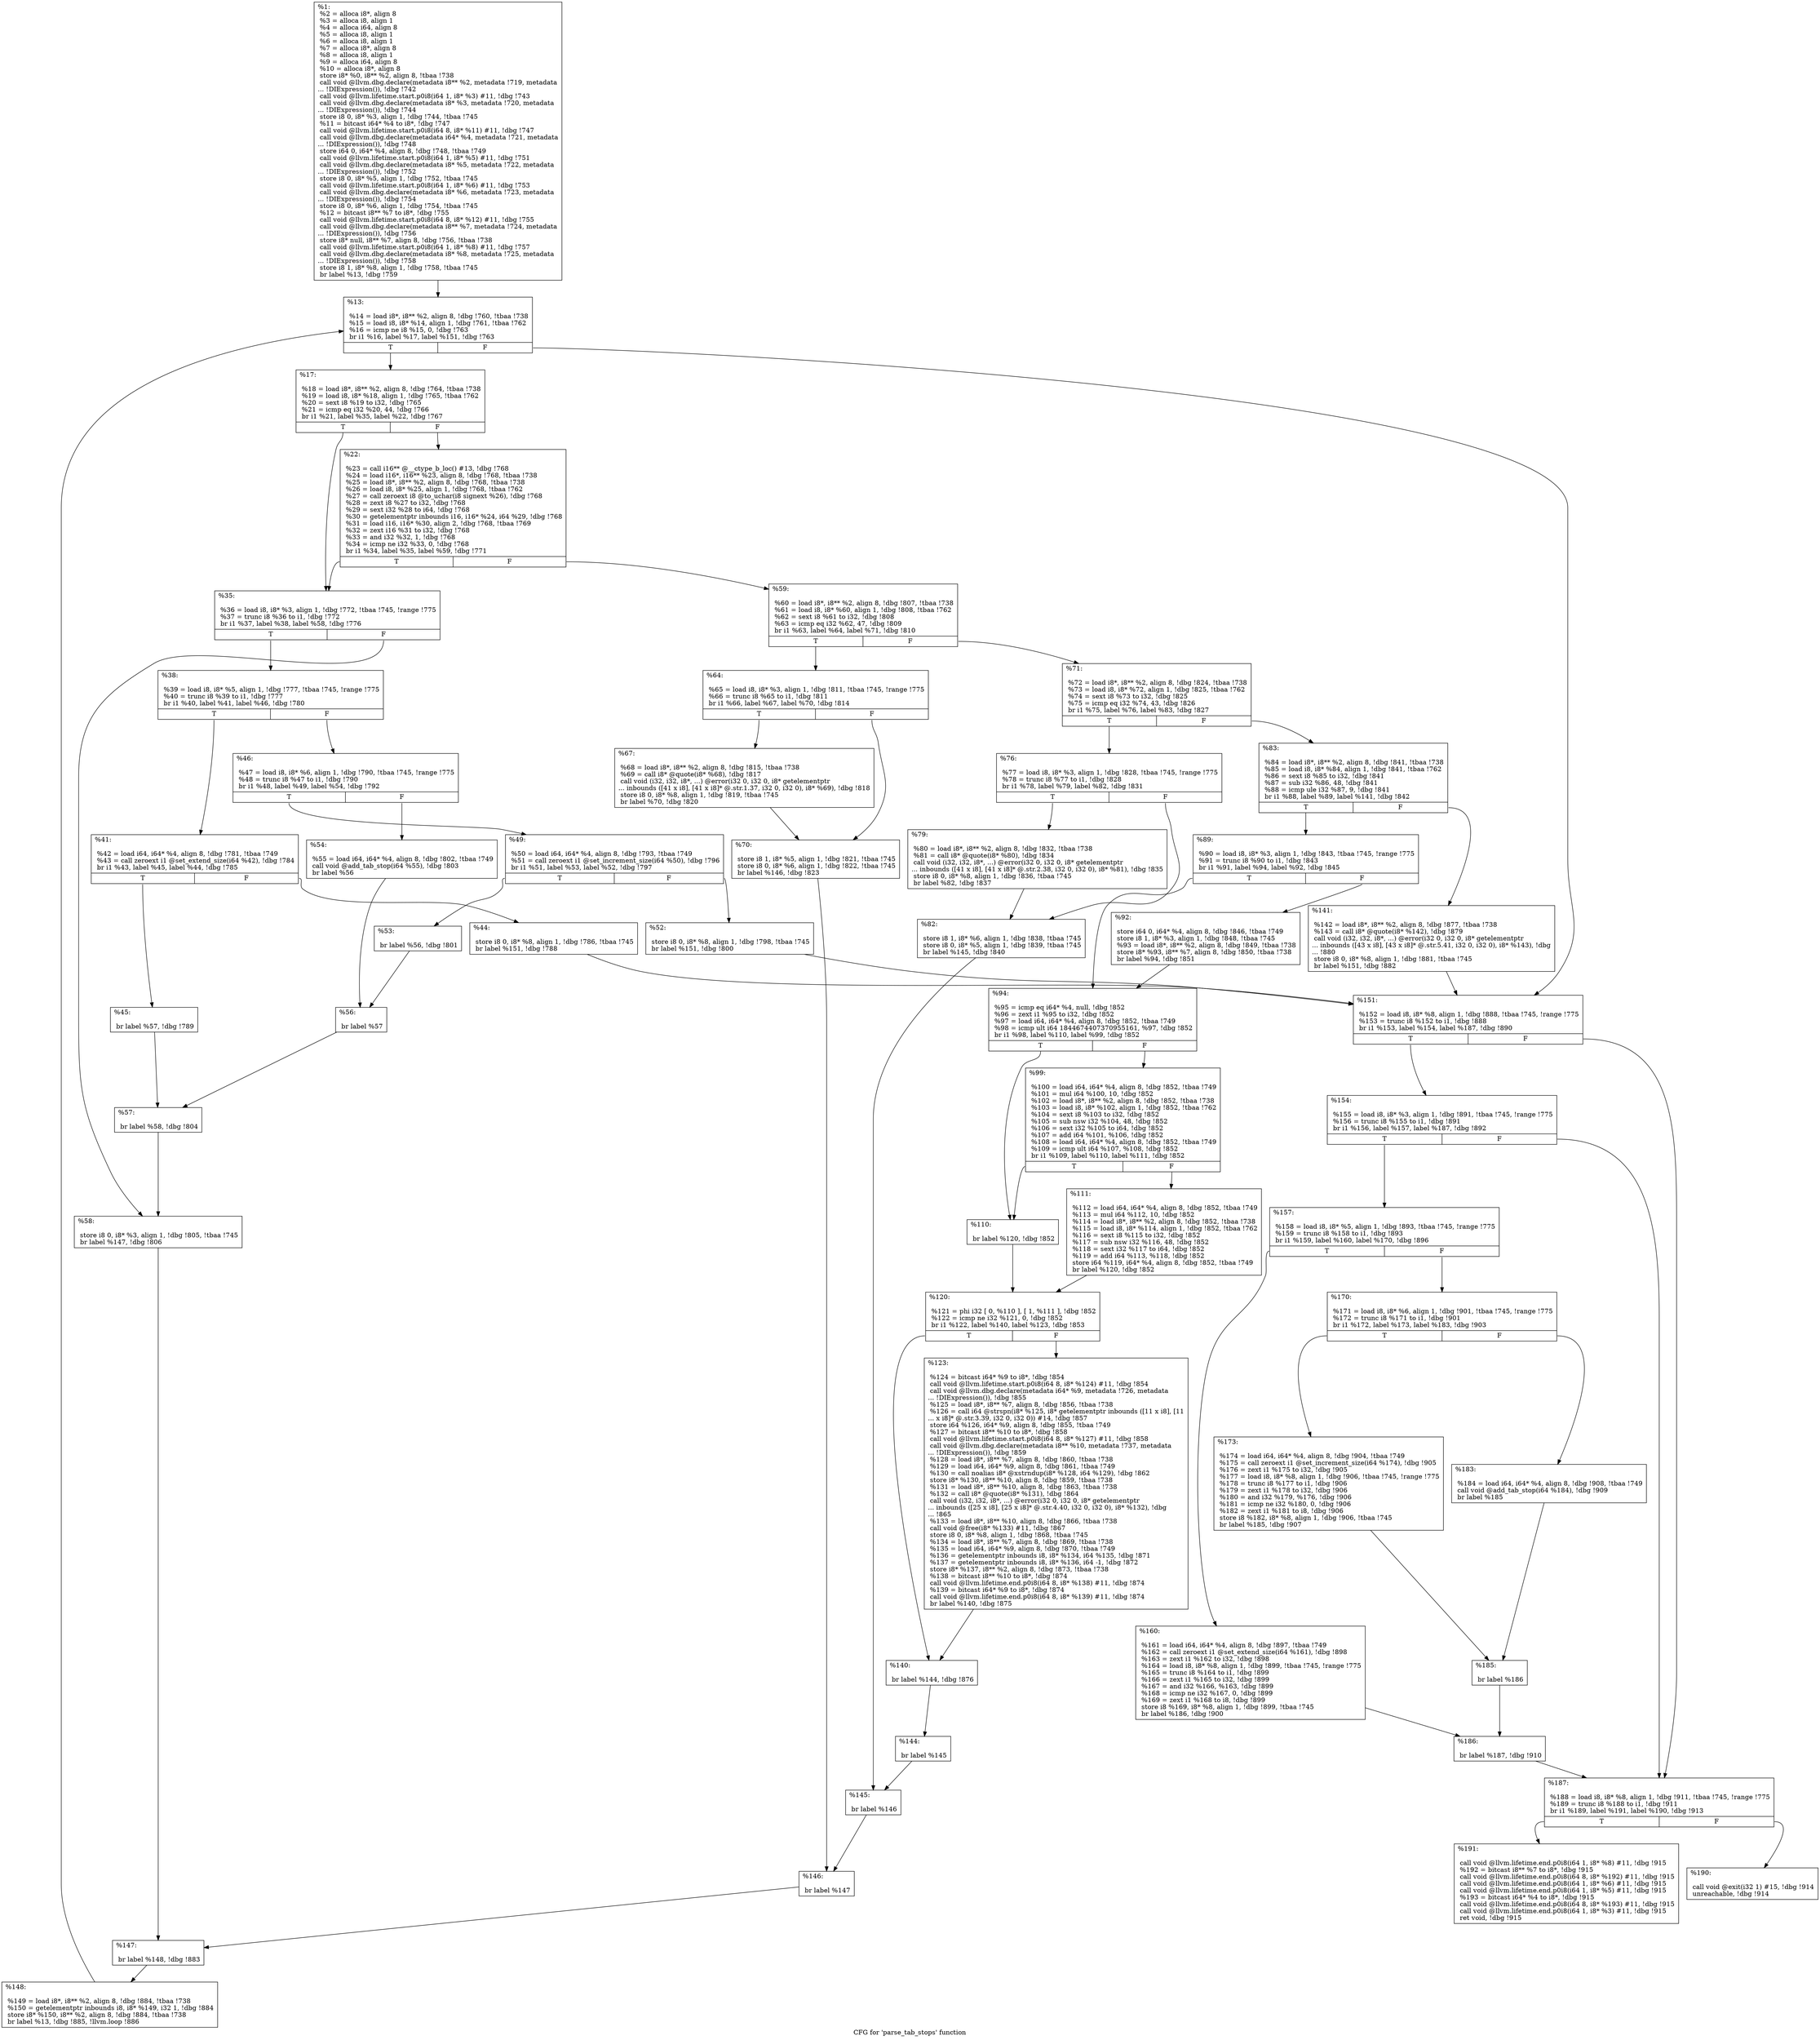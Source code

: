 digraph "CFG for 'parse_tab_stops' function" {
	label="CFG for 'parse_tab_stops' function";

	Node0x8ebd20 [shape=record,label="{%1:\l  %2 = alloca i8*, align 8\l  %3 = alloca i8, align 1\l  %4 = alloca i64, align 8\l  %5 = alloca i8, align 1\l  %6 = alloca i8, align 1\l  %7 = alloca i8*, align 8\l  %8 = alloca i8, align 1\l  %9 = alloca i64, align 8\l  %10 = alloca i8*, align 8\l  store i8* %0, i8** %2, align 8, !tbaa !738\l  call void @llvm.dbg.declare(metadata i8** %2, metadata !719, metadata\l... !DIExpression()), !dbg !742\l  call void @llvm.lifetime.start.p0i8(i64 1, i8* %3) #11, !dbg !743\l  call void @llvm.dbg.declare(metadata i8* %3, metadata !720, metadata\l... !DIExpression()), !dbg !744\l  store i8 0, i8* %3, align 1, !dbg !744, !tbaa !745\l  %11 = bitcast i64* %4 to i8*, !dbg !747\l  call void @llvm.lifetime.start.p0i8(i64 8, i8* %11) #11, !dbg !747\l  call void @llvm.dbg.declare(metadata i64* %4, metadata !721, metadata\l... !DIExpression()), !dbg !748\l  store i64 0, i64* %4, align 8, !dbg !748, !tbaa !749\l  call void @llvm.lifetime.start.p0i8(i64 1, i8* %5) #11, !dbg !751\l  call void @llvm.dbg.declare(metadata i8* %5, metadata !722, metadata\l... !DIExpression()), !dbg !752\l  store i8 0, i8* %5, align 1, !dbg !752, !tbaa !745\l  call void @llvm.lifetime.start.p0i8(i64 1, i8* %6) #11, !dbg !753\l  call void @llvm.dbg.declare(metadata i8* %6, metadata !723, metadata\l... !DIExpression()), !dbg !754\l  store i8 0, i8* %6, align 1, !dbg !754, !tbaa !745\l  %12 = bitcast i8** %7 to i8*, !dbg !755\l  call void @llvm.lifetime.start.p0i8(i64 8, i8* %12) #11, !dbg !755\l  call void @llvm.dbg.declare(metadata i8** %7, metadata !724, metadata\l... !DIExpression()), !dbg !756\l  store i8* null, i8** %7, align 8, !dbg !756, !tbaa !738\l  call void @llvm.lifetime.start.p0i8(i64 1, i8* %8) #11, !dbg !757\l  call void @llvm.dbg.declare(metadata i8* %8, metadata !725, metadata\l... !DIExpression()), !dbg !758\l  store i8 1, i8* %8, align 1, !dbg !758, !tbaa !745\l  br label %13, !dbg !759\l}"];
	Node0x8ebd20 -> Node0x8ebf50;
	Node0x8ebf50 [shape=record,label="{%13:\l\l  %14 = load i8*, i8** %2, align 8, !dbg !760, !tbaa !738\l  %15 = load i8, i8* %14, align 1, !dbg !761, !tbaa !762\l  %16 = icmp ne i8 %15, 0, !dbg !763\l  br i1 %16, label %17, label %151, !dbg !763\l|{<s0>T|<s1>F}}"];
	Node0x8ebf50:s0 -> Node0x8ebfa0;
	Node0x8ebf50:s1 -> Node0x8ecbd0;
	Node0x8ebfa0 [shape=record,label="{%17:\l\l  %18 = load i8*, i8** %2, align 8, !dbg !764, !tbaa !738\l  %19 = load i8, i8* %18, align 1, !dbg !765, !tbaa !762\l  %20 = sext i8 %19 to i32, !dbg !765\l  %21 = icmp eq i32 %20, 44, !dbg !766\l  br i1 %21, label %35, label %22, !dbg !767\l|{<s0>T|<s1>F}}"];
	Node0x8ebfa0:s0 -> Node0x8ec040;
	Node0x8ebfa0:s1 -> Node0x8ebff0;
	Node0x8ebff0 [shape=record,label="{%22:\l\l  %23 = call i16** @__ctype_b_loc() #13, !dbg !768\l  %24 = load i16*, i16** %23, align 8, !dbg !768, !tbaa !738\l  %25 = load i8*, i8** %2, align 8, !dbg !768, !tbaa !738\l  %26 = load i8, i8* %25, align 1, !dbg !768, !tbaa !762\l  %27 = call zeroext i8 @to_uchar(i8 signext %26), !dbg !768\l  %28 = zext i8 %27 to i32, !dbg !768\l  %29 = sext i32 %28 to i64, !dbg !768\l  %30 = getelementptr inbounds i16, i16* %24, i64 %29, !dbg !768\l  %31 = load i16, i16* %30, align 2, !dbg !768, !tbaa !769\l  %32 = zext i16 %31 to i32, !dbg !768\l  %33 = and i32 %32, 1, !dbg !768\l  %34 = icmp ne i32 %33, 0, !dbg !768\l  br i1 %34, label %35, label %59, !dbg !771\l|{<s0>T|<s1>F}}"];
	Node0x8ebff0:s0 -> Node0x8ec040;
	Node0x8ebff0:s1 -> Node0x8ec450;
	Node0x8ec040 [shape=record,label="{%35:\l\l  %36 = load i8, i8* %3, align 1, !dbg !772, !tbaa !745, !range !775\l  %37 = trunc i8 %36 to i1, !dbg !772\l  br i1 %37, label %38, label %58, !dbg !776\l|{<s0>T|<s1>F}}"];
	Node0x8ec040:s0 -> Node0x8ec090;
	Node0x8ec040:s1 -> Node0x8ec400;
	Node0x8ec090 [shape=record,label="{%38:\l\l  %39 = load i8, i8* %5, align 1, !dbg !777, !tbaa !745, !range !775\l  %40 = trunc i8 %39 to i1, !dbg !777\l  br i1 %40, label %41, label %46, !dbg !780\l|{<s0>T|<s1>F}}"];
	Node0x8ec090:s0 -> Node0x8ec0e0;
	Node0x8ec090:s1 -> Node0x8ec1d0;
	Node0x8ec0e0 [shape=record,label="{%41:\l\l  %42 = load i64, i64* %4, align 8, !dbg !781, !tbaa !749\l  %43 = call zeroext i1 @set_extend_size(i64 %42), !dbg !784\l  br i1 %43, label %45, label %44, !dbg !785\l|{<s0>T|<s1>F}}"];
	Node0x8ec0e0:s0 -> Node0x8ec180;
	Node0x8ec0e0:s1 -> Node0x8ec130;
	Node0x8ec130 [shape=record,label="{%44:\l\l  store i8 0, i8* %8, align 1, !dbg !786, !tbaa !745\l  br label %151, !dbg !788\l}"];
	Node0x8ec130 -> Node0x8ecbd0;
	Node0x8ec180 [shape=record,label="{%45:\l\l  br label %57, !dbg !789\l}"];
	Node0x8ec180 -> Node0x8ec3b0;
	Node0x8ec1d0 [shape=record,label="{%46:\l\l  %47 = load i8, i8* %6, align 1, !dbg !790, !tbaa !745, !range !775\l  %48 = trunc i8 %47 to i1, !dbg !790\l  br i1 %48, label %49, label %54, !dbg !792\l|{<s0>T|<s1>F}}"];
	Node0x8ec1d0:s0 -> Node0x8ec220;
	Node0x8ec1d0:s1 -> Node0x8ec310;
	Node0x8ec220 [shape=record,label="{%49:\l\l  %50 = load i64, i64* %4, align 8, !dbg !793, !tbaa !749\l  %51 = call zeroext i1 @set_increment_size(i64 %50), !dbg !796\l  br i1 %51, label %53, label %52, !dbg !797\l|{<s0>T|<s1>F}}"];
	Node0x8ec220:s0 -> Node0x8ec2c0;
	Node0x8ec220:s1 -> Node0x8ec270;
	Node0x8ec270 [shape=record,label="{%52:\l\l  store i8 0, i8* %8, align 1, !dbg !798, !tbaa !745\l  br label %151, !dbg !800\l}"];
	Node0x8ec270 -> Node0x8ecbd0;
	Node0x8ec2c0 [shape=record,label="{%53:\l\l  br label %56, !dbg !801\l}"];
	Node0x8ec2c0 -> Node0x8ec360;
	Node0x8ec310 [shape=record,label="{%54:\l\l  %55 = load i64, i64* %4, align 8, !dbg !802, !tbaa !749\l  call void @add_tab_stop(i64 %55), !dbg !803\l  br label %56\l}"];
	Node0x8ec310 -> Node0x8ec360;
	Node0x8ec360 [shape=record,label="{%56:\l\l  br label %57\l}"];
	Node0x8ec360 -> Node0x8ec3b0;
	Node0x8ec3b0 [shape=record,label="{%57:\l\l  br label %58, !dbg !804\l}"];
	Node0x8ec3b0 -> Node0x8ec400;
	Node0x8ec400 [shape=record,label="{%58:\l\l  store i8 0, i8* %3, align 1, !dbg !805, !tbaa !745\l  br label %147, !dbg !806\l}"];
	Node0x8ec400 -> Node0x8ecb30;
	Node0x8ec450 [shape=record,label="{%59:\l\l  %60 = load i8*, i8** %2, align 8, !dbg !807, !tbaa !738\l  %61 = load i8, i8* %60, align 1, !dbg !808, !tbaa !762\l  %62 = sext i8 %61 to i32, !dbg !808\l  %63 = icmp eq i32 %62, 47, !dbg !809\l  br i1 %63, label %64, label %71, !dbg !810\l|{<s0>T|<s1>F}}"];
	Node0x8ec450:s0 -> Node0x8ec4a0;
	Node0x8ec450:s1 -> Node0x8ec590;
	Node0x8ec4a0 [shape=record,label="{%64:\l\l  %65 = load i8, i8* %3, align 1, !dbg !811, !tbaa !745, !range !775\l  %66 = trunc i8 %65 to i1, !dbg !811\l  br i1 %66, label %67, label %70, !dbg !814\l|{<s0>T|<s1>F}}"];
	Node0x8ec4a0:s0 -> Node0x8ec4f0;
	Node0x8ec4a0:s1 -> Node0x8ec540;
	Node0x8ec4f0 [shape=record,label="{%67:\l\l  %68 = load i8*, i8** %2, align 8, !dbg !815, !tbaa !738\l  %69 = call i8* @quote(i8* %68), !dbg !817\l  call void (i32, i32, i8*, ...) @error(i32 0, i32 0, i8* getelementptr\l... inbounds ([41 x i8], [41 x i8]* @.str.1.37, i32 0, i32 0), i8* %69), !dbg !818\l  store i8 0, i8* %8, align 1, !dbg !819, !tbaa !745\l  br label %70, !dbg !820\l}"];
	Node0x8ec4f0 -> Node0x8ec540;
	Node0x8ec540 [shape=record,label="{%70:\l\l  store i8 1, i8* %5, align 1, !dbg !821, !tbaa !745\l  store i8 0, i8* %6, align 1, !dbg !822, !tbaa !745\l  br label %146, !dbg !823\l}"];
	Node0x8ec540 -> Node0x8ecae0;
	Node0x8ec590 [shape=record,label="{%71:\l\l  %72 = load i8*, i8** %2, align 8, !dbg !824, !tbaa !738\l  %73 = load i8, i8* %72, align 1, !dbg !825, !tbaa !762\l  %74 = sext i8 %73 to i32, !dbg !825\l  %75 = icmp eq i32 %74, 43, !dbg !826\l  br i1 %75, label %76, label %83, !dbg !827\l|{<s0>T|<s1>F}}"];
	Node0x8ec590:s0 -> Node0x8ec5e0;
	Node0x8ec590:s1 -> Node0x8ec6d0;
	Node0x8ec5e0 [shape=record,label="{%76:\l\l  %77 = load i8, i8* %3, align 1, !dbg !828, !tbaa !745, !range !775\l  %78 = trunc i8 %77 to i1, !dbg !828\l  br i1 %78, label %79, label %82, !dbg !831\l|{<s0>T|<s1>F}}"];
	Node0x8ec5e0:s0 -> Node0x8ec630;
	Node0x8ec5e0:s1 -> Node0x8ec680;
	Node0x8ec630 [shape=record,label="{%79:\l\l  %80 = load i8*, i8** %2, align 8, !dbg !832, !tbaa !738\l  %81 = call i8* @quote(i8* %80), !dbg !834\l  call void (i32, i32, i8*, ...) @error(i32 0, i32 0, i8* getelementptr\l... inbounds ([41 x i8], [41 x i8]* @.str.2.38, i32 0, i32 0), i8* %81), !dbg !835\l  store i8 0, i8* %8, align 1, !dbg !836, !tbaa !745\l  br label %82, !dbg !837\l}"];
	Node0x8ec630 -> Node0x8ec680;
	Node0x8ec680 [shape=record,label="{%82:\l\l  store i8 1, i8* %6, align 1, !dbg !838, !tbaa !745\l  store i8 0, i8* %5, align 1, !dbg !839, !tbaa !745\l  br label %145, !dbg !840\l}"];
	Node0x8ec680 -> Node0x8eca90;
	Node0x8ec6d0 [shape=record,label="{%83:\l\l  %84 = load i8*, i8** %2, align 8, !dbg !841, !tbaa !738\l  %85 = load i8, i8* %84, align 1, !dbg !841, !tbaa !762\l  %86 = sext i8 %85 to i32, !dbg !841\l  %87 = sub i32 %86, 48, !dbg !841\l  %88 = icmp ule i32 %87, 9, !dbg !841\l  br i1 %88, label %89, label %141, !dbg !842\l|{<s0>T|<s1>F}}"];
	Node0x8ec6d0:s0 -> Node0x8ec720;
	Node0x8ec6d0:s1 -> Node0x8ec9f0;
	Node0x8ec720 [shape=record,label="{%89:\l\l  %90 = load i8, i8* %3, align 1, !dbg !843, !tbaa !745, !range !775\l  %91 = trunc i8 %90 to i1, !dbg !843\l  br i1 %91, label %94, label %92, !dbg !845\l|{<s0>T|<s1>F}}"];
	Node0x8ec720:s0 -> Node0x8ec7c0;
	Node0x8ec720:s1 -> Node0x8ec770;
	Node0x8ec770 [shape=record,label="{%92:\l\l  store i64 0, i64* %4, align 8, !dbg !846, !tbaa !749\l  store i8 1, i8* %3, align 1, !dbg !848, !tbaa !745\l  %93 = load i8*, i8** %2, align 8, !dbg !849, !tbaa !738\l  store i8* %93, i8** %7, align 8, !dbg !850, !tbaa !738\l  br label %94, !dbg !851\l}"];
	Node0x8ec770 -> Node0x8ec7c0;
	Node0x8ec7c0 [shape=record,label="{%94:\l\l  %95 = icmp eq i64* %4, null, !dbg !852\l  %96 = zext i1 %95 to i32, !dbg !852\l  %97 = load i64, i64* %4, align 8, !dbg !852, !tbaa !749\l  %98 = icmp ult i64 1844674407370955161, %97, !dbg !852\l  br i1 %98, label %110, label %99, !dbg !852\l|{<s0>T|<s1>F}}"];
	Node0x8ec7c0:s0 -> Node0x8ec860;
	Node0x8ec7c0:s1 -> Node0x8ec810;
	Node0x8ec810 [shape=record,label="{%99:\l\l  %100 = load i64, i64* %4, align 8, !dbg !852, !tbaa !749\l  %101 = mul i64 %100, 10, !dbg !852\l  %102 = load i8*, i8** %2, align 8, !dbg !852, !tbaa !738\l  %103 = load i8, i8* %102, align 1, !dbg !852, !tbaa !762\l  %104 = sext i8 %103 to i32, !dbg !852\l  %105 = sub nsw i32 %104, 48, !dbg !852\l  %106 = sext i32 %105 to i64, !dbg !852\l  %107 = add i64 %101, %106, !dbg !852\l  %108 = load i64, i64* %4, align 8, !dbg !852, !tbaa !749\l  %109 = icmp ult i64 %107, %108, !dbg !852\l  br i1 %109, label %110, label %111, !dbg !852\l|{<s0>T|<s1>F}}"];
	Node0x8ec810:s0 -> Node0x8ec860;
	Node0x8ec810:s1 -> Node0x8ec8b0;
	Node0x8ec860 [shape=record,label="{%110:\l\l  br label %120, !dbg !852\l}"];
	Node0x8ec860 -> Node0x8ec900;
	Node0x8ec8b0 [shape=record,label="{%111:\l\l  %112 = load i64, i64* %4, align 8, !dbg !852, !tbaa !749\l  %113 = mul i64 %112, 10, !dbg !852\l  %114 = load i8*, i8** %2, align 8, !dbg !852, !tbaa !738\l  %115 = load i8, i8* %114, align 1, !dbg !852, !tbaa !762\l  %116 = sext i8 %115 to i32, !dbg !852\l  %117 = sub nsw i32 %116, 48, !dbg !852\l  %118 = sext i32 %117 to i64, !dbg !852\l  %119 = add i64 %113, %118, !dbg !852\l  store i64 %119, i64* %4, align 8, !dbg !852, !tbaa !749\l  br label %120, !dbg !852\l}"];
	Node0x8ec8b0 -> Node0x8ec900;
	Node0x8ec900 [shape=record,label="{%120:\l\l  %121 = phi i32 [ 0, %110 ], [ 1, %111 ], !dbg !852\l  %122 = icmp ne i32 %121, 0, !dbg !852\l  br i1 %122, label %140, label %123, !dbg !853\l|{<s0>T|<s1>F}}"];
	Node0x8ec900:s0 -> Node0x8ec9a0;
	Node0x8ec900:s1 -> Node0x8ec950;
	Node0x8ec950 [shape=record,label="{%123:\l\l  %124 = bitcast i64* %9 to i8*, !dbg !854\l  call void @llvm.lifetime.start.p0i8(i64 8, i8* %124) #11, !dbg !854\l  call void @llvm.dbg.declare(metadata i64* %9, metadata !726, metadata\l... !DIExpression()), !dbg !855\l  %125 = load i8*, i8** %7, align 8, !dbg !856, !tbaa !738\l  %126 = call i64 @strspn(i8* %125, i8* getelementptr inbounds ([11 x i8], [11\l... x i8]* @.str.3.39, i32 0, i32 0)) #14, !dbg !857\l  store i64 %126, i64* %9, align 8, !dbg !855, !tbaa !749\l  %127 = bitcast i8** %10 to i8*, !dbg !858\l  call void @llvm.lifetime.start.p0i8(i64 8, i8* %127) #11, !dbg !858\l  call void @llvm.dbg.declare(metadata i8** %10, metadata !737, metadata\l... !DIExpression()), !dbg !859\l  %128 = load i8*, i8** %7, align 8, !dbg !860, !tbaa !738\l  %129 = load i64, i64* %9, align 8, !dbg !861, !tbaa !749\l  %130 = call noalias i8* @xstrndup(i8* %128, i64 %129), !dbg !862\l  store i8* %130, i8** %10, align 8, !dbg !859, !tbaa !738\l  %131 = load i8*, i8** %10, align 8, !dbg !863, !tbaa !738\l  %132 = call i8* @quote(i8* %131), !dbg !864\l  call void (i32, i32, i8*, ...) @error(i32 0, i32 0, i8* getelementptr\l... inbounds ([25 x i8], [25 x i8]* @.str.4.40, i32 0, i32 0), i8* %132), !dbg\l... !865\l  %133 = load i8*, i8** %10, align 8, !dbg !866, !tbaa !738\l  call void @free(i8* %133) #11, !dbg !867\l  store i8 0, i8* %8, align 1, !dbg !868, !tbaa !745\l  %134 = load i8*, i8** %7, align 8, !dbg !869, !tbaa !738\l  %135 = load i64, i64* %9, align 8, !dbg !870, !tbaa !749\l  %136 = getelementptr inbounds i8, i8* %134, i64 %135, !dbg !871\l  %137 = getelementptr inbounds i8, i8* %136, i64 -1, !dbg !872\l  store i8* %137, i8** %2, align 8, !dbg !873, !tbaa !738\l  %138 = bitcast i8** %10 to i8*, !dbg !874\l  call void @llvm.lifetime.end.p0i8(i64 8, i8* %138) #11, !dbg !874\l  %139 = bitcast i64* %9 to i8*, !dbg !874\l  call void @llvm.lifetime.end.p0i8(i64 8, i8* %139) #11, !dbg !874\l  br label %140, !dbg !875\l}"];
	Node0x8ec950 -> Node0x8ec9a0;
	Node0x8ec9a0 [shape=record,label="{%140:\l\l  br label %144, !dbg !876\l}"];
	Node0x8ec9a0 -> Node0x8eca40;
	Node0x8ec9f0 [shape=record,label="{%141:\l\l  %142 = load i8*, i8** %2, align 8, !dbg !877, !tbaa !738\l  %143 = call i8* @quote(i8* %142), !dbg !879\l  call void (i32, i32, i8*, ...) @error(i32 0, i32 0, i8* getelementptr\l... inbounds ([43 x i8], [43 x i8]* @.str.5.41, i32 0, i32 0), i8* %143), !dbg\l... !880\l  store i8 0, i8* %8, align 1, !dbg !881, !tbaa !745\l  br label %151, !dbg !882\l}"];
	Node0x8ec9f0 -> Node0x8ecbd0;
	Node0x8eca40 [shape=record,label="{%144:\l\l  br label %145\l}"];
	Node0x8eca40 -> Node0x8eca90;
	Node0x8eca90 [shape=record,label="{%145:\l\l  br label %146\l}"];
	Node0x8eca90 -> Node0x8ecae0;
	Node0x8ecae0 [shape=record,label="{%146:\l\l  br label %147\l}"];
	Node0x8ecae0 -> Node0x8ecb30;
	Node0x8ecb30 [shape=record,label="{%147:\l\l  br label %148, !dbg !883\l}"];
	Node0x8ecb30 -> Node0x8ecb80;
	Node0x8ecb80 [shape=record,label="{%148:\l\l  %149 = load i8*, i8** %2, align 8, !dbg !884, !tbaa !738\l  %150 = getelementptr inbounds i8, i8* %149, i32 1, !dbg !884\l  store i8* %150, i8** %2, align 8, !dbg !884, !tbaa !738\l  br label %13, !dbg !885, !llvm.loop !886\l}"];
	Node0x8ecb80 -> Node0x8ebf50;
	Node0x8ecbd0 [shape=record,label="{%151:\l\l  %152 = load i8, i8* %8, align 1, !dbg !888, !tbaa !745, !range !775\l  %153 = trunc i8 %152 to i1, !dbg !888\l  br i1 %153, label %154, label %187, !dbg !890\l|{<s0>T|<s1>F}}"];
	Node0x8ecbd0:s0 -> Node0x8ecc20;
	Node0x8ecbd0:s1 -> Node0x8ecea0;
	Node0x8ecc20 [shape=record,label="{%154:\l\l  %155 = load i8, i8* %3, align 1, !dbg !891, !tbaa !745, !range !775\l  %156 = trunc i8 %155 to i1, !dbg !891\l  br i1 %156, label %157, label %187, !dbg !892\l|{<s0>T|<s1>F}}"];
	Node0x8ecc20:s0 -> Node0x8ecc70;
	Node0x8ecc20:s1 -> Node0x8ecea0;
	Node0x8ecc70 [shape=record,label="{%157:\l\l  %158 = load i8, i8* %5, align 1, !dbg !893, !tbaa !745, !range !775\l  %159 = trunc i8 %158 to i1, !dbg !893\l  br i1 %159, label %160, label %170, !dbg !896\l|{<s0>T|<s1>F}}"];
	Node0x8ecc70:s0 -> Node0x8eccc0;
	Node0x8ecc70:s1 -> Node0x8ecd10;
	Node0x8eccc0 [shape=record,label="{%160:\l\l  %161 = load i64, i64* %4, align 8, !dbg !897, !tbaa !749\l  %162 = call zeroext i1 @set_extend_size(i64 %161), !dbg !898\l  %163 = zext i1 %162 to i32, !dbg !898\l  %164 = load i8, i8* %8, align 1, !dbg !899, !tbaa !745, !range !775\l  %165 = trunc i8 %164 to i1, !dbg !899\l  %166 = zext i1 %165 to i32, !dbg !899\l  %167 = and i32 %166, %163, !dbg !899\l  %168 = icmp ne i32 %167, 0, !dbg !899\l  %169 = zext i1 %168 to i8, !dbg !899\l  store i8 %169, i8* %8, align 1, !dbg !899, !tbaa !745\l  br label %186, !dbg !900\l}"];
	Node0x8eccc0 -> Node0x8ece50;
	Node0x8ecd10 [shape=record,label="{%170:\l\l  %171 = load i8, i8* %6, align 1, !dbg !901, !tbaa !745, !range !775\l  %172 = trunc i8 %171 to i1, !dbg !901\l  br i1 %172, label %173, label %183, !dbg !903\l|{<s0>T|<s1>F}}"];
	Node0x8ecd10:s0 -> Node0x8ecd60;
	Node0x8ecd10:s1 -> Node0x8ecdb0;
	Node0x8ecd60 [shape=record,label="{%173:\l\l  %174 = load i64, i64* %4, align 8, !dbg !904, !tbaa !749\l  %175 = call zeroext i1 @set_increment_size(i64 %174), !dbg !905\l  %176 = zext i1 %175 to i32, !dbg !905\l  %177 = load i8, i8* %8, align 1, !dbg !906, !tbaa !745, !range !775\l  %178 = trunc i8 %177 to i1, !dbg !906\l  %179 = zext i1 %178 to i32, !dbg !906\l  %180 = and i32 %179, %176, !dbg !906\l  %181 = icmp ne i32 %180, 0, !dbg !906\l  %182 = zext i1 %181 to i8, !dbg !906\l  store i8 %182, i8* %8, align 1, !dbg !906, !tbaa !745\l  br label %185, !dbg !907\l}"];
	Node0x8ecd60 -> Node0x8ece00;
	Node0x8ecdb0 [shape=record,label="{%183:\l\l  %184 = load i64, i64* %4, align 8, !dbg !908, !tbaa !749\l  call void @add_tab_stop(i64 %184), !dbg !909\l  br label %185\l}"];
	Node0x8ecdb0 -> Node0x8ece00;
	Node0x8ece00 [shape=record,label="{%185:\l\l  br label %186\l}"];
	Node0x8ece00 -> Node0x8ece50;
	Node0x8ece50 [shape=record,label="{%186:\l\l  br label %187, !dbg !910\l}"];
	Node0x8ece50 -> Node0x8ecea0;
	Node0x8ecea0 [shape=record,label="{%187:\l\l  %188 = load i8, i8* %8, align 1, !dbg !911, !tbaa !745, !range !775\l  %189 = trunc i8 %188 to i1, !dbg !911\l  br i1 %189, label %191, label %190, !dbg !913\l|{<s0>T|<s1>F}}"];
	Node0x8ecea0:s0 -> Node0x8ecf40;
	Node0x8ecea0:s1 -> Node0x8ecef0;
	Node0x8ecef0 [shape=record,label="{%190:\l\l  call void @exit(i32 1) #15, !dbg !914\l  unreachable, !dbg !914\l}"];
	Node0x8ecf40 [shape=record,label="{%191:\l\l  call void @llvm.lifetime.end.p0i8(i64 1, i8* %8) #11, !dbg !915\l  %192 = bitcast i8** %7 to i8*, !dbg !915\l  call void @llvm.lifetime.end.p0i8(i64 8, i8* %192) #11, !dbg !915\l  call void @llvm.lifetime.end.p0i8(i64 1, i8* %6) #11, !dbg !915\l  call void @llvm.lifetime.end.p0i8(i64 1, i8* %5) #11, !dbg !915\l  %193 = bitcast i64* %4 to i8*, !dbg !915\l  call void @llvm.lifetime.end.p0i8(i64 8, i8* %193) #11, !dbg !915\l  call void @llvm.lifetime.end.p0i8(i64 1, i8* %3) #11, !dbg !915\l  ret void, !dbg !915\l}"];
}
